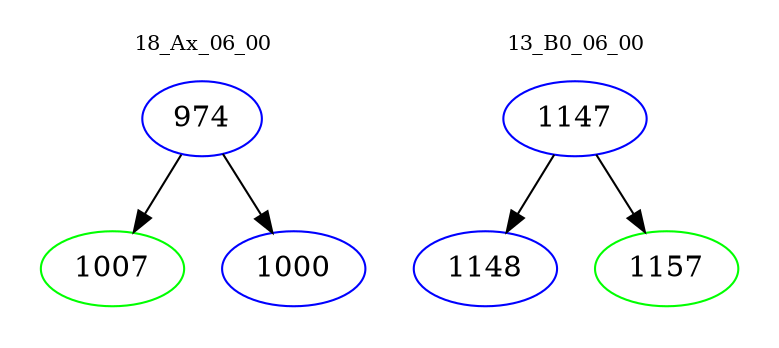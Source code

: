 digraph{
subgraph cluster_0 {
color = white
label = "18_Ax_06_00";
fontsize=10;
T0_974 [label="974", color="blue"]
T0_974 -> T0_1007 [color="black"]
T0_1007 [label="1007", color="green"]
T0_974 -> T0_1000 [color="black"]
T0_1000 [label="1000", color="blue"]
}
subgraph cluster_1 {
color = white
label = "13_B0_06_00";
fontsize=10;
T1_1147 [label="1147", color="blue"]
T1_1147 -> T1_1148 [color="black"]
T1_1148 [label="1148", color="blue"]
T1_1147 -> T1_1157 [color="black"]
T1_1157 [label="1157", color="green"]
}
}
